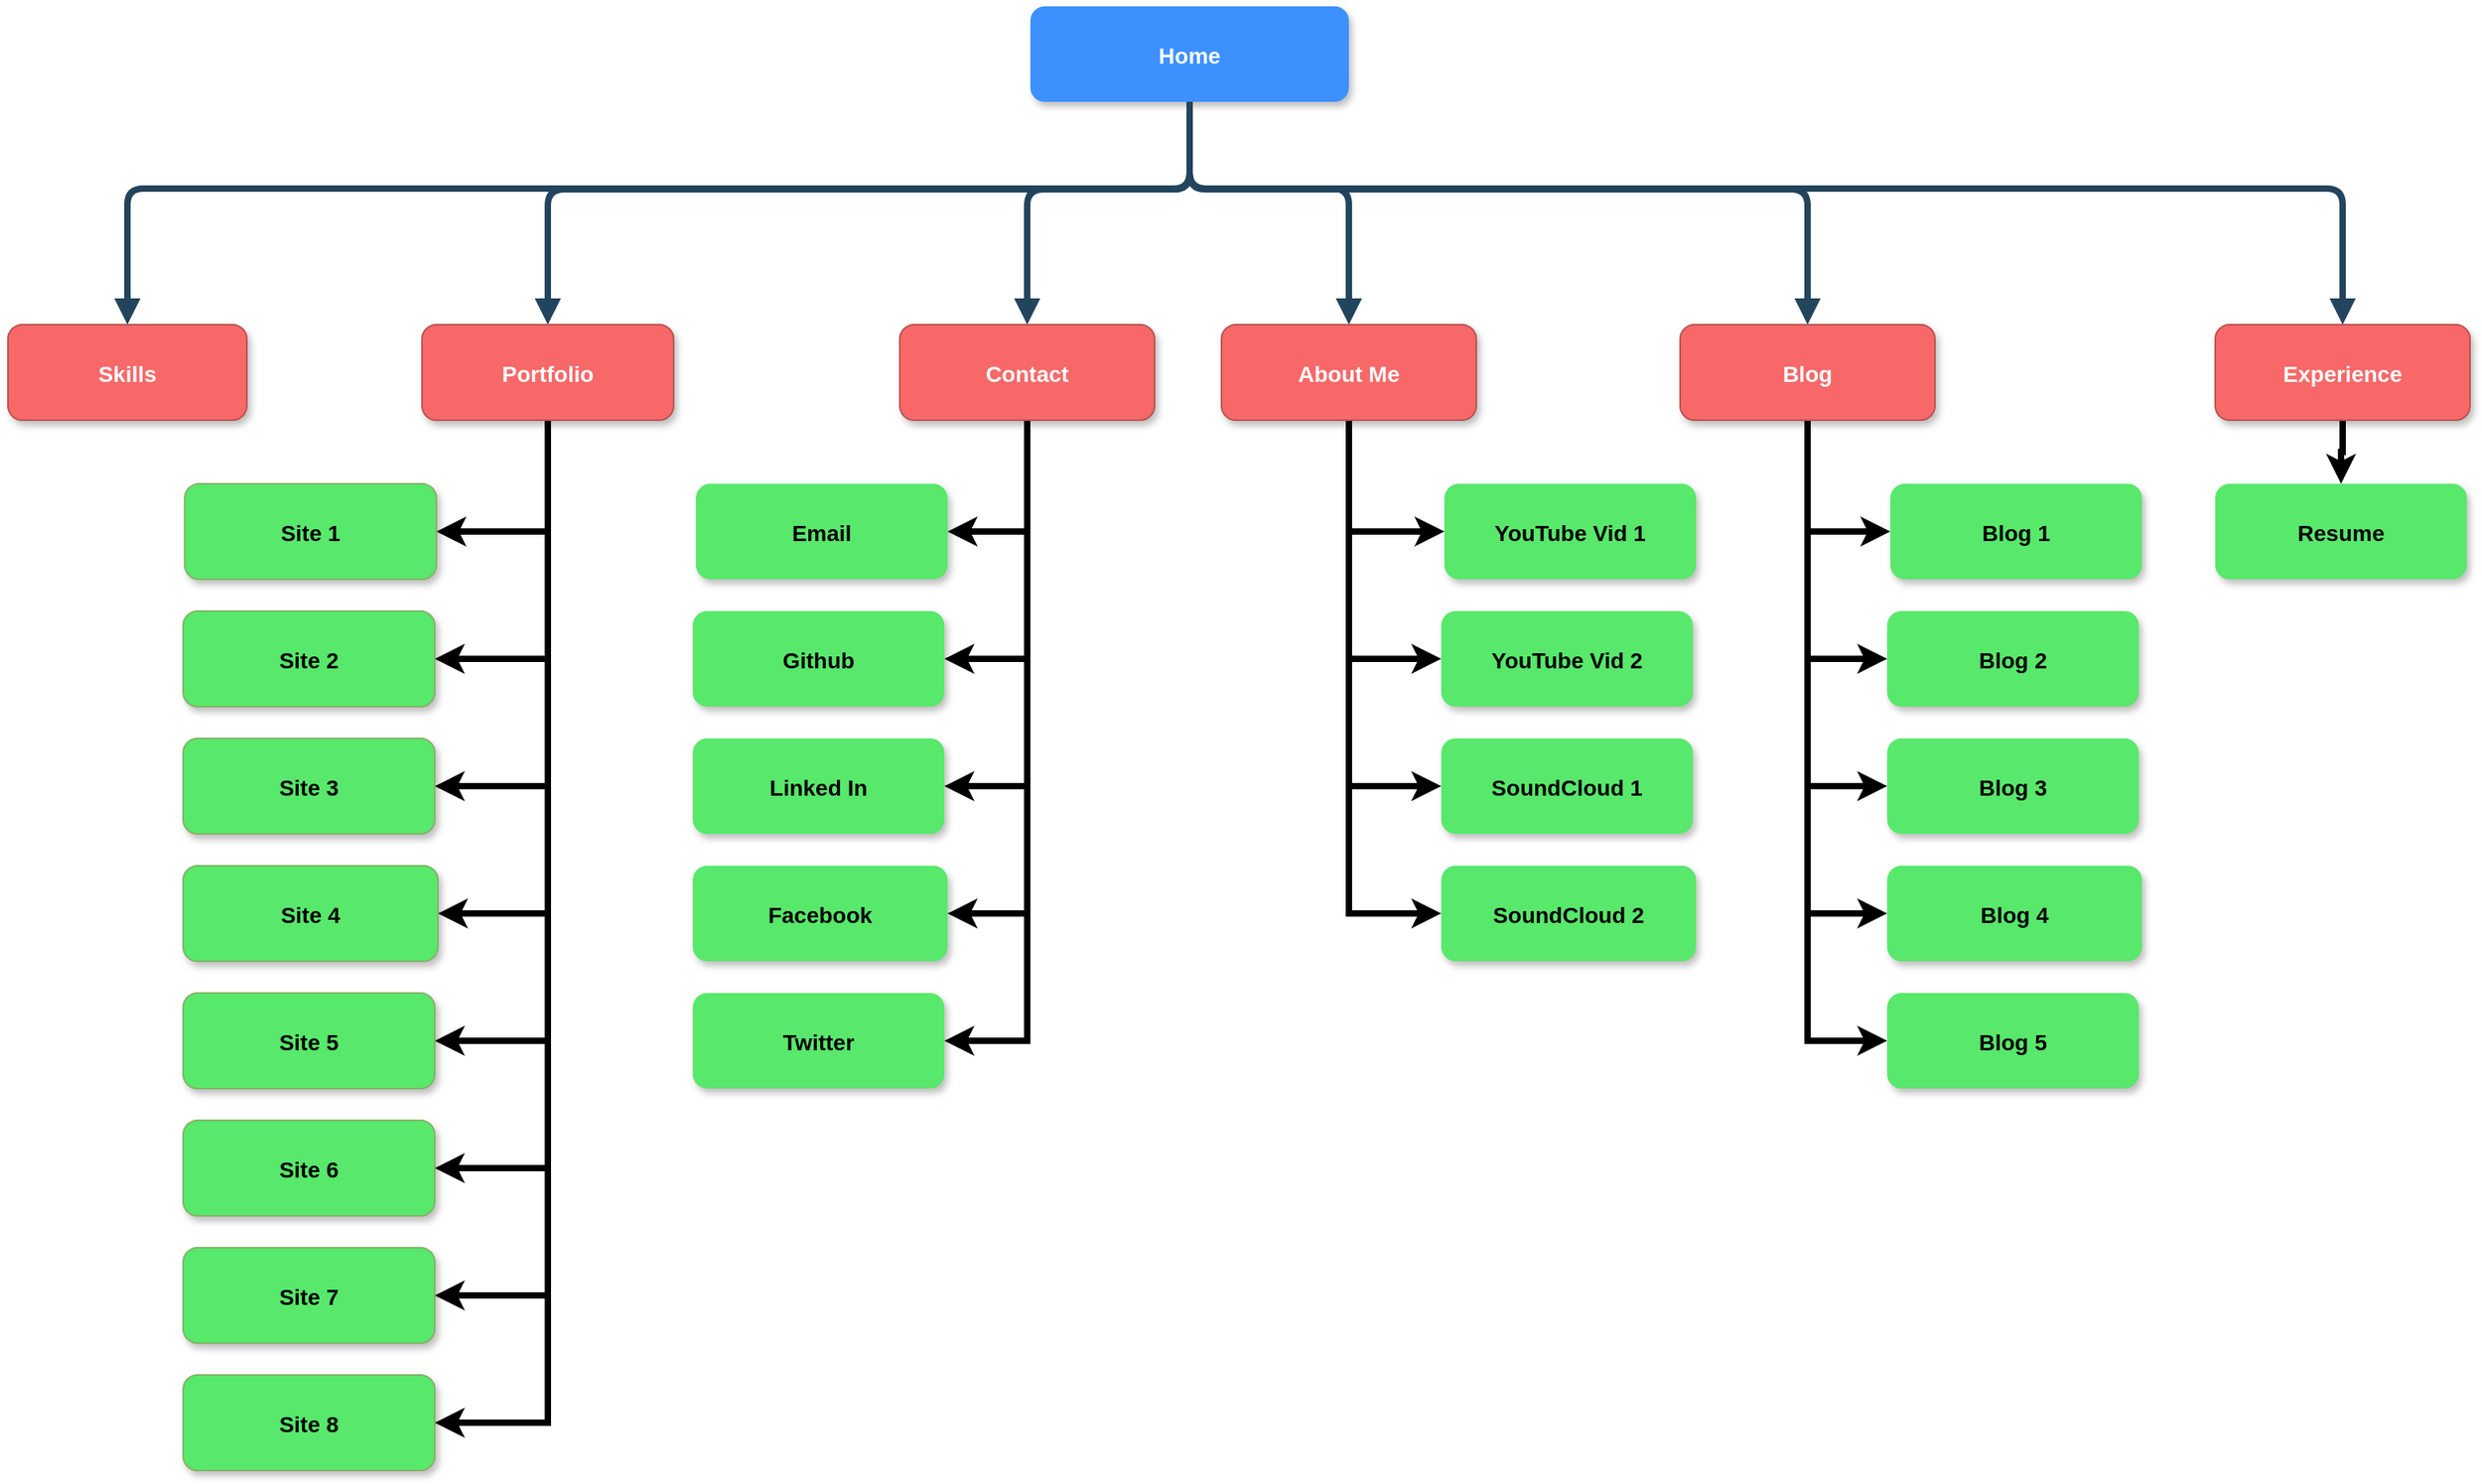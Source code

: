 <mxfile version="14.5.9" type="github">
  <diagram name="Page-1" id="97916047-d0de-89f5-080d-49f4d83e522f">
    <mxGraphModel dx="2037" dy="1101" grid="1" gridSize="10" guides="1" tooltips="1" connect="1" arrows="1" fold="1" page="1" pageScale="1.5" pageWidth="1169" pageHeight="827" background="#ffffff" math="0" shadow="0">
      <root>
        <mxCell id="0" />
        <mxCell id="1" parent="0" />
        <mxCell id="2" value="Home" style="rounded=1;strokeColor=none;shadow=1;gradientColor=none;fontStyle=1;fontColor=#FFFFFF;fontSize=14;fillColor=#3D91FF;align=center;" parent="1" vertex="1">
          <mxGeometry x="746" y="170" width="200" height="60" as="geometry" />
        </mxCell>
        <mxCell id="L7AkWlDN6w4m5jaaapIP-79" style="edgeStyle=orthogonalEdgeStyle;rounded=0;orthogonalLoop=1;jettySize=auto;html=1;exitX=0.5;exitY=1;exitDx=0;exitDy=0;entryX=1;entryY=0.5;entryDx=0;entryDy=0;strokeWidth=4;align=center;" edge="1" parent="1" source="4" target="L7AkWlDN6w4m5jaaapIP-76">
          <mxGeometry relative="1" as="geometry" />
        </mxCell>
        <mxCell id="L7AkWlDN6w4m5jaaapIP-80" style="edgeStyle=orthogonalEdgeStyle;rounded=0;orthogonalLoop=1;jettySize=auto;html=1;exitX=0.5;exitY=1;exitDx=0;exitDy=0;entryX=1;entryY=0.5;entryDx=0;entryDy=0;strokeWidth=4;align=center;" edge="1" parent="1" source="4" target="L7AkWlDN6w4m5jaaapIP-73">
          <mxGeometry relative="1" as="geometry" />
        </mxCell>
        <mxCell id="L7AkWlDN6w4m5jaaapIP-81" style="edgeStyle=orthogonalEdgeStyle;rounded=0;orthogonalLoop=1;jettySize=auto;html=1;exitX=0.5;exitY=1;exitDx=0;exitDy=0;entryX=1;entryY=0.5;entryDx=0;entryDy=0;strokeWidth=4;align=center;" edge="1" parent="1" source="4" target="L7AkWlDN6w4m5jaaapIP-67">
          <mxGeometry relative="1" as="geometry" />
        </mxCell>
        <mxCell id="L7AkWlDN6w4m5jaaapIP-82" style="edgeStyle=orthogonalEdgeStyle;rounded=0;orthogonalLoop=1;jettySize=auto;html=1;exitX=0.5;exitY=1;exitDx=0;exitDy=0;entryX=1;entryY=0.5;entryDx=0;entryDy=0;strokeWidth=4;align=center;" edge="1" parent="1" source="4" target="L7AkWlDN6w4m5jaaapIP-72">
          <mxGeometry relative="1" as="geometry" />
        </mxCell>
        <mxCell id="L7AkWlDN6w4m5jaaapIP-83" style="edgeStyle=orthogonalEdgeStyle;rounded=0;orthogonalLoop=1;jettySize=auto;html=1;exitX=0.5;exitY=1;exitDx=0;exitDy=0;entryX=1;entryY=0.5;entryDx=0;entryDy=0;strokeWidth=4;align=center;" edge="1" parent="1" source="4" target="L7AkWlDN6w4m5jaaapIP-78">
          <mxGeometry relative="1" as="geometry" />
        </mxCell>
        <mxCell id="L7AkWlDN6w4m5jaaapIP-84" style="edgeStyle=orthogonalEdgeStyle;rounded=0;orthogonalLoop=1;jettySize=auto;html=1;exitX=0.5;exitY=1;exitDx=0;exitDy=0;entryX=1;entryY=0.5;entryDx=0;entryDy=0;strokeWidth=4;align=center;" edge="1" parent="1" source="4" target="L7AkWlDN6w4m5jaaapIP-77">
          <mxGeometry relative="1" as="geometry" />
        </mxCell>
        <mxCell id="L7AkWlDN6w4m5jaaapIP-85" style="edgeStyle=orthogonalEdgeStyle;rounded=0;orthogonalLoop=1;jettySize=auto;html=1;exitX=0.5;exitY=1;exitDx=0;exitDy=0;entryX=1;entryY=0.5;entryDx=0;entryDy=0;strokeWidth=4;align=center;" edge="1" parent="1" source="4" target="L7AkWlDN6w4m5jaaapIP-74">
          <mxGeometry relative="1" as="geometry" />
        </mxCell>
        <mxCell id="L7AkWlDN6w4m5jaaapIP-86" style="edgeStyle=orthogonalEdgeStyle;rounded=0;orthogonalLoop=1;jettySize=auto;html=1;exitX=0.5;exitY=1;exitDx=0;exitDy=0;entryX=1;entryY=0.5;entryDx=0;entryDy=0;strokeWidth=4;align=center;" edge="1" parent="1" source="4" target="L7AkWlDN6w4m5jaaapIP-75">
          <mxGeometry relative="1" as="geometry" />
        </mxCell>
        <mxCell id="L7AkWlDN6w4m5jaaapIP-94" value="Resume" style="rounded=1;strokeColor=none;shadow=1;gradientColor=none;fontStyle=1;fontSize=14;fillColor=#58E86B;align=center;" vertex="1" parent="1">
          <mxGeometry x="1490" y="470" width="158" height="60" as="geometry" />
        </mxCell>
        <mxCell id="L7AkWlDN6w4m5jaaapIP-95" style="edgeStyle=orthogonalEdgeStyle;rounded=0;orthogonalLoop=1;jettySize=auto;html=1;exitX=0.5;exitY=1;exitDx=0;exitDy=0;strokeWidth=4;align=center;" edge="1" parent="1" source="6" target="L7AkWlDN6w4m5jaaapIP-94">
          <mxGeometry relative="1" as="geometry" />
        </mxCell>
        <mxCell id="L7AkWlDN6w4m5jaaapIP-106" style="edgeStyle=orthogonalEdgeStyle;rounded=0;orthogonalLoop=1;jettySize=auto;html=1;exitX=0.5;exitY=1;exitDx=0;exitDy=0;entryX=0;entryY=0.5;entryDx=0;entryDy=0;strokeWidth=4;align=center;" edge="1" parent="1" source="L7AkWlDN6w4m5jaaapIP-56" target="L7AkWlDN6w4m5jaaapIP-99">
          <mxGeometry relative="1" as="geometry" />
        </mxCell>
        <mxCell id="L7AkWlDN6w4m5jaaapIP-107" style="edgeStyle=orthogonalEdgeStyle;rounded=0;orthogonalLoop=1;jettySize=auto;html=1;exitX=0.5;exitY=1;exitDx=0;exitDy=0;entryX=0;entryY=0.5;entryDx=0;entryDy=0;strokeWidth=4;align=center;" edge="1" parent="1" source="L7AkWlDN6w4m5jaaapIP-56" target="L7AkWlDN6w4m5jaaapIP-98">
          <mxGeometry relative="1" as="geometry" />
        </mxCell>
        <mxCell id="L7AkWlDN6w4m5jaaapIP-108" style="edgeStyle=orthogonalEdgeStyle;rounded=0;orthogonalLoop=1;jettySize=auto;html=1;exitX=0.5;exitY=1;exitDx=0;exitDy=0;entryX=0;entryY=0.5;entryDx=0;entryDy=0;strokeWidth=4;align=center;" edge="1" parent="1" source="L7AkWlDN6w4m5jaaapIP-56" target="L7AkWlDN6w4m5jaaapIP-96">
          <mxGeometry relative="1" as="geometry" />
        </mxCell>
        <mxCell id="L7AkWlDN6w4m5jaaapIP-109" style="edgeStyle=orthogonalEdgeStyle;rounded=0;orthogonalLoop=1;jettySize=auto;html=1;exitX=0.5;exitY=1;exitDx=0;exitDy=0;entryX=0;entryY=0.5;entryDx=0;entryDy=0;strokeWidth=4;align=center;" edge="1" parent="1" source="L7AkWlDN6w4m5jaaapIP-56" target="L7AkWlDN6w4m5jaaapIP-97">
          <mxGeometry relative="1" as="geometry" />
        </mxCell>
        <mxCell id="L7AkWlDN6w4m5jaaapIP-110" style="edgeStyle=orthogonalEdgeStyle;rounded=0;orthogonalLoop=1;jettySize=auto;html=1;exitX=0.5;exitY=1;exitDx=0;exitDy=0;entryX=0;entryY=0.5;entryDx=0;entryDy=0;strokeWidth=4;align=center;" edge="1" parent="1" source="L7AkWlDN6w4m5jaaapIP-56" target="L7AkWlDN6w4m5jaaapIP-100">
          <mxGeometry relative="1" as="geometry" />
        </mxCell>
        <mxCell id="L7AkWlDN6w4m5jaaapIP-119" style="edgeStyle=orthogonalEdgeStyle;rounded=0;orthogonalLoop=1;jettySize=auto;html=1;exitX=0.5;exitY=1;exitDx=0;exitDy=0;entryX=1;entryY=0.5;entryDx=0;entryDy=0;strokeWidth=4;align=center;" edge="1" parent="1" source="L7AkWlDN6w4m5jaaapIP-57" target="L7AkWlDN6w4m5jaaapIP-117">
          <mxGeometry relative="1" as="geometry" />
        </mxCell>
        <mxCell id="L7AkWlDN6w4m5jaaapIP-120" style="edgeStyle=orthogonalEdgeStyle;rounded=0;orthogonalLoop=1;jettySize=auto;html=1;exitX=0.5;exitY=1;exitDx=0;exitDy=0;entryX=1;entryY=0.5;entryDx=0;entryDy=0;strokeWidth=4;align=center;" edge="1" parent="1" source="L7AkWlDN6w4m5jaaapIP-57" target="L7AkWlDN6w4m5jaaapIP-116">
          <mxGeometry relative="1" as="geometry" />
        </mxCell>
        <mxCell id="L7AkWlDN6w4m5jaaapIP-121" style="edgeStyle=orthogonalEdgeStyle;rounded=0;orthogonalLoop=1;jettySize=auto;html=1;exitX=0.5;exitY=1;exitDx=0;exitDy=0;entryX=1;entryY=0.5;entryDx=0;entryDy=0;strokeWidth=4;align=center;" edge="1" parent="1" source="L7AkWlDN6w4m5jaaapIP-57" target="L7AkWlDN6w4m5jaaapIP-114">
          <mxGeometry relative="1" as="geometry" />
        </mxCell>
        <mxCell id="L7AkWlDN6w4m5jaaapIP-61" value="" style="edgeStyle=elbowEdgeStyle;elbow=vertical;strokeWidth=4;endArrow=block;endFill=1;fontStyle=1;strokeColor=#23445D;exitX=0.5;exitY=1;exitDx=0;exitDy=0;entryX=0.5;entryY=0;entryDx=0;entryDy=0;align=center;" edge="1" parent="1" source="2" target="4">
          <mxGeometry x="81" y="125.5" width="100" height="100" as="geometry">
            <mxPoint x="831" y="230" as="sourcePoint" />
            <mxPoint x="224" y="430" as="targetPoint" />
            <Array as="points">
              <mxPoint x="551" y="285" />
              <mxPoint x="639" y="280" />
              <mxPoint x="659" y="280" />
            </Array>
          </mxGeometry>
        </mxCell>
        <mxCell id="L7AkWlDN6w4m5jaaapIP-60" value="" style="edgeStyle=elbowEdgeStyle;elbow=vertical;strokeWidth=4;endArrow=block;endFill=1;fontStyle=1;strokeColor=#23445D;exitX=0.5;exitY=1;exitDx=0;exitDy=0;entryX=0.5;entryY=0;entryDx=0;entryDy=0;align=center;" edge="1" parent="1" source="2" target="6">
          <mxGeometry x="-268" y="130" width="100" height="100" as="geometry">
            <mxPoint x="844" y="230" as="sourcePoint" />
            <mxPoint x="982" y="420" as="targetPoint" />
            <Array as="points">
              <mxPoint x="852" y="284.5" />
              <mxPoint x="482" y="284.5" />
              <mxPoint x="482" y="394.5" />
              <mxPoint x="772" y="260" />
            </Array>
          </mxGeometry>
        </mxCell>
        <mxCell id="33" value="" style="edgeStyle=elbowEdgeStyle;elbow=vertical;strokeWidth=4;endArrow=block;endFill=1;fontStyle=1;strokeColor=#23445D;exitX=0.5;exitY=1;exitDx=0;exitDy=0;align=center;" parent="1" source="2" target="7" edge="1">
          <mxGeometry x="-266" y="130" width="100" height="100" as="geometry">
            <mxPoint x="844" y="234.5" as="sourcePoint" />
            <mxPoint x="-166" y="130" as="targetPoint" />
            <Array as="points">
              <mxPoint x="854" y="284.5" />
              <mxPoint x="484" y="284.5" />
              <mxPoint x="484" y="394.5" />
              <mxPoint x="774" y="260" />
            </Array>
          </mxGeometry>
        </mxCell>
        <mxCell id="L7AkWlDN6w4m5jaaapIP-63" value="" style="edgeStyle=elbowEdgeStyle;elbow=vertical;strokeWidth=4;endArrow=block;endFill=1;fontStyle=1;strokeColor=#23445D;entryX=0.5;entryY=0;entryDx=0;entryDy=0;align=center;" edge="1" parent="1" source="2" target="L7AkWlDN6w4m5jaaapIP-56">
          <mxGeometry x="89" y="135.5" width="100" height="100" as="geometry">
            <mxPoint x="844" y="230" as="sourcePoint" />
            <mxPoint x="1442" y="420" as="targetPoint" />
            <Array as="points">
              <mxPoint x="1142" y="285" />
              <mxPoint x="647" y="290" />
              <mxPoint x="667" y="290" />
            </Array>
          </mxGeometry>
        </mxCell>
        <mxCell id="L7AkWlDN6w4m5jaaapIP-62" value="" style="edgeStyle=elbowEdgeStyle;elbow=vertical;strokeWidth=4;endArrow=block;endFill=1;fontStyle=1;strokeColor=#23445D;align=center;" edge="1" parent="1" target="L7AkWlDN6w4m5jaaapIP-57">
          <mxGeometry x="91" y="135.5" width="100" height="100" as="geometry">
            <mxPoint x="846" y="230" as="sourcePoint" />
            <mxPoint x="273" y="430" as="targetPoint" />
            <Array as="points">
              <mxPoint x="1144" y="285" />
              <mxPoint x="649" y="290" />
              <mxPoint x="669" y="290" />
            </Array>
          </mxGeometry>
        </mxCell>
        <mxCell id="30" value="" style="edgeStyle=elbowEdgeStyle;elbow=vertical;strokeWidth=4;endArrow=block;endFill=1;fontStyle=1;strokeColor=#23445D;entryX=0.5;entryY=0;entryDx=0;entryDy=0;align=center;" parent="1" target="5" edge="1">
          <mxGeometry x="96" y="130" width="100" height="100" as="geometry">
            <mxPoint x="846" y="234.5" as="sourcePoint" />
            <mxPoint x="196" y="130" as="targetPoint" />
            <Array as="points">
              <mxPoint x="654" y="284.5" />
              <mxPoint x="674" y="284.5" />
            </Array>
          </mxGeometry>
        </mxCell>
        <mxCell id="5" value="Skills" style="rounded=1;strokeColor=#b85450;shadow=1;fontStyle=1;fontSize=14;fillColor=#F86868;fontColor=#FFFFFF;align=center;" parent="1" vertex="1">
          <mxGeometry x="104" y="370" width="150" height="60" as="geometry" />
        </mxCell>
        <mxCell id="L7AkWlDN6w4m5jaaapIP-132" style="edgeStyle=orthogonalEdgeStyle;rounded=0;orthogonalLoop=1;jettySize=auto;html=1;exitX=0.5;exitY=1;exitDx=0;exitDy=0;entryX=0;entryY=0.5;entryDx=0;entryDy=0;fontColor=#000000;strokeWidth=4;align=center;" edge="1" parent="1" source="7" target="L7AkWlDN6w4m5jaaapIP-127">
          <mxGeometry relative="1" as="geometry" />
        </mxCell>
        <mxCell id="L7AkWlDN6w4m5jaaapIP-133" style="edgeStyle=orthogonalEdgeStyle;rounded=0;orthogonalLoop=1;jettySize=auto;html=1;exitX=0.5;exitY=1;exitDx=0;exitDy=0;entryX=0;entryY=0.5;entryDx=0;entryDy=0;fontColor=#000000;strokeWidth=4;align=center;" edge="1" parent="1" source="7" target="L7AkWlDN6w4m5jaaapIP-126">
          <mxGeometry relative="1" as="geometry" />
        </mxCell>
        <mxCell id="L7AkWlDN6w4m5jaaapIP-134" style="edgeStyle=orthogonalEdgeStyle;rounded=0;orthogonalLoop=1;jettySize=auto;html=1;exitX=0.5;exitY=1;exitDx=0;exitDy=0;entryX=0;entryY=0.5;entryDx=0;entryDy=0;fontColor=#000000;strokeWidth=4;align=center;" edge="1" parent="1" source="7" target="L7AkWlDN6w4m5jaaapIP-124">
          <mxGeometry relative="1" as="geometry" />
        </mxCell>
        <mxCell id="L7AkWlDN6w4m5jaaapIP-135" style="edgeStyle=orthogonalEdgeStyle;rounded=0;orthogonalLoop=1;jettySize=auto;html=1;exitX=0.5;exitY=1;exitDx=0;exitDy=0;entryX=0;entryY=0.5;entryDx=0;entryDy=0;fontColor=#000000;strokeWidth=4;align=center;" edge="1" parent="1" source="7" target="L7AkWlDN6w4m5jaaapIP-125">
          <mxGeometry relative="1" as="geometry" />
        </mxCell>
        <mxCell id="7" value="About Me" style="rounded=1;strokeColor=#b85450;shadow=1;fontStyle=1;fontSize=14;fillColor=#F86868;fontColor=#FFFFFF;align=center;" parent="1" vertex="1">
          <mxGeometry x="866" y="370" width="160" height="60" as="geometry" />
        </mxCell>
        <mxCell id="L7AkWlDN6w4m5jaaapIP-56" value="Blog" style="rounded=1;strokeColor=#b85450;shadow=1;fontStyle=1;fontSize=14;fillColor=#F86868;fontColor=#FFFFFF;align=center;" vertex="1" parent="1">
          <mxGeometry x="1154" y="370" width="160" height="60" as="geometry" />
        </mxCell>
        <mxCell id="L7AkWlDN6w4m5jaaapIP-140" style="edgeStyle=orthogonalEdgeStyle;rounded=0;orthogonalLoop=1;jettySize=auto;html=1;exitX=0.5;exitY=1;exitDx=0;exitDy=0;entryX=1;entryY=0.5;entryDx=0;entryDy=0;fontColor=#000000;strokeWidth=4;align=center;" edge="1" parent="1" source="L7AkWlDN6w4m5jaaapIP-57" target="L7AkWlDN6w4m5jaaapIP-115">
          <mxGeometry relative="1" as="geometry" />
        </mxCell>
        <mxCell id="L7AkWlDN6w4m5jaaapIP-141" style="edgeStyle=orthogonalEdgeStyle;rounded=0;orthogonalLoop=1;jettySize=auto;html=1;exitX=0.5;exitY=1;exitDx=0;exitDy=0;entryX=1;entryY=0.5;entryDx=0;entryDy=0;fontColor=#000000;strokeWidth=4;align=center;" edge="1" parent="1" source="L7AkWlDN6w4m5jaaapIP-57" target="L7AkWlDN6w4m5jaaapIP-129">
          <mxGeometry relative="1" as="geometry" />
        </mxCell>
        <mxCell id="L7AkWlDN6w4m5jaaapIP-57" value="Contact" style="rounded=1;strokeColor=#b85450;shadow=1;fontStyle=1;fontSize=14;fillColor=#F86868;fontColor=#FFFFFF;align=center;" vertex="1" parent="1">
          <mxGeometry x="664" y="370" width="160" height="60" as="geometry" />
        </mxCell>
        <mxCell id="6" value="Experience" style="rounded=1;strokeColor=#b85450;shadow=1;fontStyle=1;fontSize=14;fillColor=#F86868;fontColor=#FFFFFF;align=center;" parent="1" vertex="1">
          <mxGeometry x="1490" y="370" width="160" height="60" as="geometry" />
        </mxCell>
        <mxCell id="4" value="Portfolio" style="rounded=1;strokeColor=#b85450;shadow=1;fontStyle=1;fontSize=14;fillColor=#F86868;fontColor=#FFFFFF;align=center;" parent="1" vertex="1">
          <mxGeometry x="364" y="370" width="158" height="60" as="geometry" />
        </mxCell>
        <mxCell id="L7AkWlDN6w4m5jaaapIP-67" value="Site 3" style="rounded=1;strokeColor=#82b366;shadow=1;fontStyle=1;fontSize=14;fillColor=#58E86B;align=center;" vertex="1" parent="1">
          <mxGeometry x="214" y="630" width="158" height="60" as="geometry" />
        </mxCell>
        <mxCell id="L7AkWlDN6w4m5jaaapIP-72" value="Site 4" style="rounded=1;strokeColor=#82b366;shadow=1;fontStyle=1;fontSize=14;fillColor=#58E86B;align=center;" vertex="1" parent="1">
          <mxGeometry x="214" y="710" width="160" height="60" as="geometry" />
        </mxCell>
        <mxCell id="L7AkWlDN6w4m5jaaapIP-73" value="Site 2" style="rounded=1;strokeColor=#82b366;shadow=1;fontStyle=1;fontSize=14;fillColor=#58E86B;align=center;" vertex="1" parent="1">
          <mxGeometry x="214" y="550" width="158" height="60" as="geometry" />
        </mxCell>
        <mxCell id="L7AkWlDN6w4m5jaaapIP-74" value="Site 7" style="rounded=1;strokeColor=#82b366;shadow=1;fontStyle=1;fontSize=14;fillColor=#58E86B;align=center;" vertex="1" parent="1">
          <mxGeometry x="214" y="950" width="158" height="60" as="geometry" />
        </mxCell>
        <mxCell id="L7AkWlDN6w4m5jaaapIP-75" value="Site 8" style="rounded=1;strokeColor=#82b366;shadow=1;fontStyle=1;fontSize=14;fillColor=#58E86B;align=center;" vertex="1" parent="1">
          <mxGeometry x="214" y="1030" width="158" height="60" as="geometry" />
        </mxCell>
        <mxCell id="L7AkWlDN6w4m5jaaapIP-76" value="Site 1" style="rounded=1;strokeColor=#82b366;shadow=1;fontStyle=1;fontSize=14;fillColor=#58E86B;align=center;" vertex="1" parent="1">
          <mxGeometry x="215" y="470" width="158" height="60" as="geometry" />
        </mxCell>
        <mxCell id="L7AkWlDN6w4m5jaaapIP-77" value="Site 6" style="rounded=1;strokeColor=#82b366;shadow=1;fontStyle=1;fontSize=14;fillColor=#58E86B;align=center;" vertex="1" parent="1">
          <mxGeometry x="214" y="870" width="158" height="60" as="geometry" />
        </mxCell>
        <mxCell id="L7AkWlDN6w4m5jaaapIP-78" value="Site 5" style="rounded=1;strokeColor=#82b366;shadow=1;fontStyle=1;fontSize=14;fillColor=#58E86B;align=center;" vertex="1" parent="1">
          <mxGeometry x="214" y="790" width="158" height="60" as="geometry" />
        </mxCell>
        <mxCell id="L7AkWlDN6w4m5jaaapIP-124" value="SoundCloud 1" style="rounded=1;strokeColor=none;shadow=1;gradientColor=none;fontStyle=1;fontSize=14;fillColor=#58E86B;align=center;" vertex="1" parent="1">
          <mxGeometry x="1004" y="630" width="158" height="60" as="geometry" />
        </mxCell>
        <mxCell id="L7AkWlDN6w4m5jaaapIP-125" value="SoundCloud 2" style="rounded=1;strokeColor=none;shadow=1;gradientColor=none;fontStyle=1;fontSize=14;fillColor=#58E86B;align=center;" vertex="1" parent="1">
          <mxGeometry x="1004" y="710" width="160" height="60" as="geometry" />
        </mxCell>
        <mxCell id="L7AkWlDN6w4m5jaaapIP-126" value="YouTube Vid 2" style="rounded=1;strokeColor=none;shadow=1;gradientColor=none;fontStyle=1;fontSize=14;fillColor=#58E86B;align=center;" vertex="1" parent="1">
          <mxGeometry x="1004" y="550" width="158" height="60" as="geometry" />
        </mxCell>
        <mxCell id="L7AkWlDN6w4m5jaaapIP-127" value="YouTube Vid 1" style="rounded=1;strokeColor=none;shadow=1;gradientColor=none;fontStyle=1;fontSize=14;fillColor=#58E86B;align=center;" vertex="1" parent="1">
          <mxGeometry x="1006" y="470" width="158" height="60" as="geometry" />
        </mxCell>
        <mxCell id="L7AkWlDN6w4m5jaaapIP-96" value="Blog 3" style="rounded=1;strokeColor=none;shadow=1;gradientColor=none;fontStyle=1;fontSize=14;fillColor=#58E86B;align=center;" vertex="1" parent="1">
          <mxGeometry x="1284" y="630" width="158" height="60" as="geometry" />
        </mxCell>
        <mxCell id="L7AkWlDN6w4m5jaaapIP-97" value="Blog 4" style="rounded=1;strokeColor=none;shadow=1;gradientColor=none;fontStyle=1;fontSize=14;fillColor=#58E86B;align=center;" vertex="1" parent="1">
          <mxGeometry x="1284" y="710" width="160" height="60" as="geometry" />
        </mxCell>
        <mxCell id="L7AkWlDN6w4m5jaaapIP-98" value="Blog 2" style="rounded=1;strokeColor=none;shadow=1;gradientColor=none;fontStyle=1;fontSize=14;fillColor=#58E86B;align=center;" vertex="1" parent="1">
          <mxGeometry x="1284" y="550" width="158" height="60" as="geometry" />
        </mxCell>
        <mxCell id="L7AkWlDN6w4m5jaaapIP-99" value="Blog 1" style="rounded=1;strokeColor=none;shadow=1;gradientColor=none;fontStyle=1;fontSize=14;fillColor=#58E86B;align=center;" vertex="1" parent="1">
          <mxGeometry x="1286" y="470" width="158" height="60" as="geometry" />
        </mxCell>
        <mxCell id="L7AkWlDN6w4m5jaaapIP-100" value="Blog 5" style="rounded=1;strokeColor=none;shadow=1;gradientColor=none;fontStyle=1;fontSize=14;fillColor=#58E86B;align=center;" vertex="1" parent="1">
          <mxGeometry x="1284" y="790" width="158" height="60" as="geometry" />
        </mxCell>
        <mxCell id="L7AkWlDN6w4m5jaaapIP-114" value="Linked In" style="rounded=1;strokeColor=none;shadow=1;gradientColor=none;fontStyle=1;fontSize=14;fillColor=#58E86B;align=center;" vertex="1" parent="1">
          <mxGeometry x="534" y="630" width="158" height="60" as="geometry" />
        </mxCell>
        <mxCell id="L7AkWlDN6w4m5jaaapIP-115" value="Facebook" style="rounded=1;strokeColor=none;shadow=1;gradientColor=none;fontStyle=1;fontSize=14;fillColor=#58E86B;align=center;" vertex="1" parent="1">
          <mxGeometry x="534" y="710" width="160" height="60" as="geometry" />
        </mxCell>
        <mxCell id="L7AkWlDN6w4m5jaaapIP-116" value="Github" style="rounded=1;strokeColor=none;shadow=1;gradientColor=none;fontStyle=1;fontSize=14;fillColor=#58E86B;align=center;" vertex="1" parent="1">
          <mxGeometry x="534" y="550" width="158" height="60" as="geometry" />
        </mxCell>
        <mxCell id="L7AkWlDN6w4m5jaaapIP-117" value="Email" style="rounded=1;strokeColor=none;shadow=1;gradientColor=none;fontStyle=1;fontSize=14;fillColor=#58E86B;align=center;" vertex="1" parent="1">
          <mxGeometry x="536" y="470" width="158" height="60" as="geometry" />
        </mxCell>
        <mxCell id="L7AkWlDN6w4m5jaaapIP-129" value="Twitter" style="rounded=1;strokeColor=none;shadow=1;gradientColor=none;fontStyle=1;fontSize=14;fillColor=#58E86B;align=center;" vertex="1" parent="1">
          <mxGeometry x="534" y="790" width="158" height="60" as="geometry" />
        </mxCell>
      </root>
    </mxGraphModel>
  </diagram>
</mxfile>
